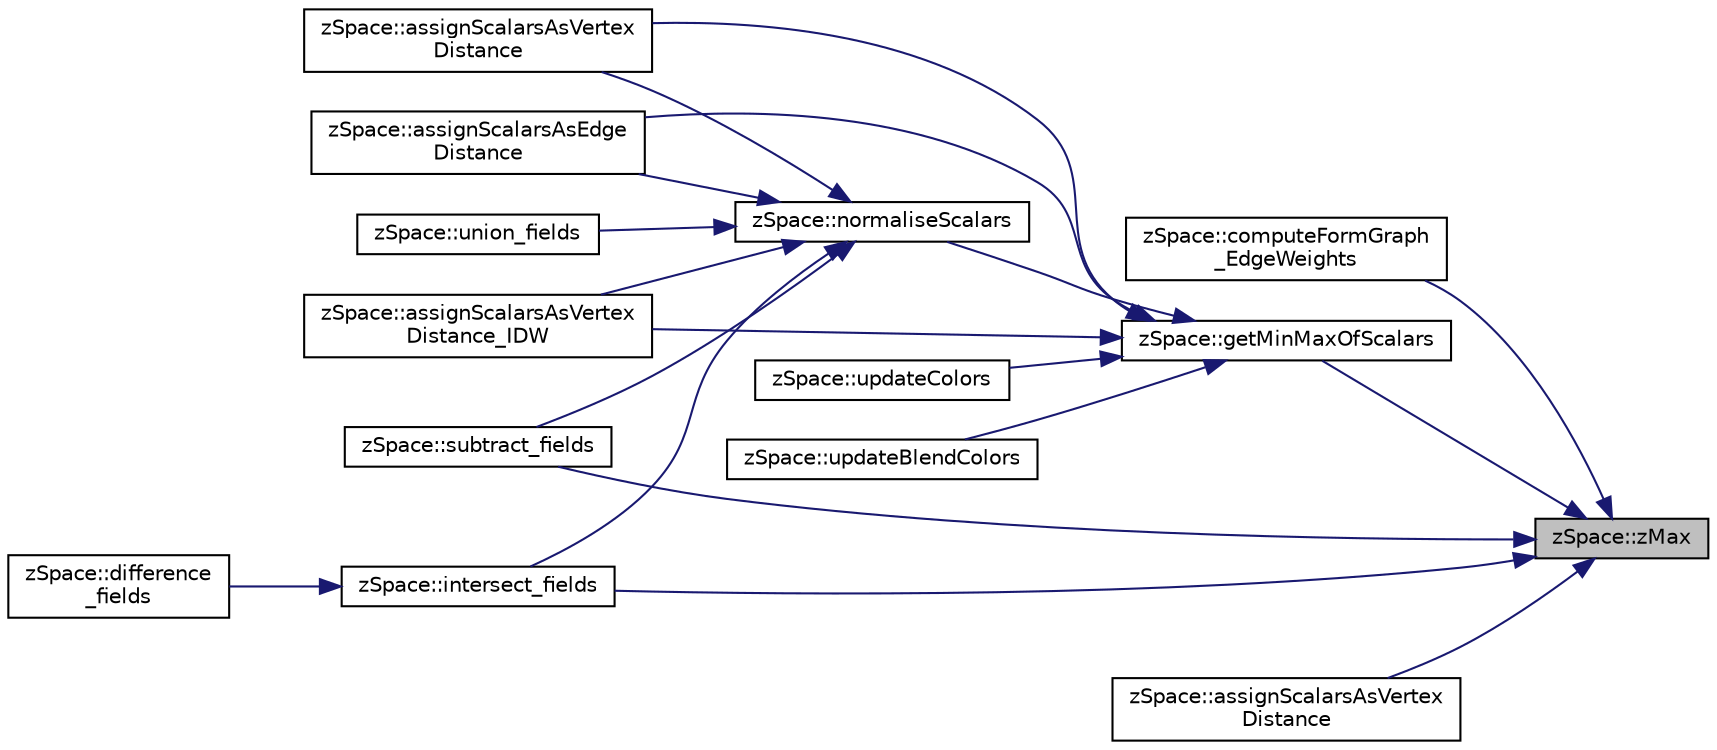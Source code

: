 digraph "zSpace::zMax"
{
 // LATEX_PDF_SIZE
  edge [fontname="Helvetica",fontsize="10",labelfontname="Helvetica",labelfontsize="10"];
  node [fontname="Helvetica",fontsize="10",shape=record];
  rankdir="RL";
  Node78 [label="zSpace::zMax",height=0.2,width=0.4,color="black", fillcolor="grey75", style="filled", fontcolor="black",tooltip="This method returns the maximum of the two input values."];
  Node78 -> Node79 [dir="back",color="midnightblue",fontsize="10",style="solid",fontname="Helvetica"];
  Node79 [label="zSpace::computeFormGraph\l_EdgeWeights",height=0.2,width=0.4,color="black", fillcolor="white", style="filled",URL="$group__z_polytopal.html#ga99afc82e0233ac5ab8729972e84b4d31",tooltip="This method computes the form graph edge weights based on the force volume mesh face areas."];
  Node78 -> Node80 [dir="back",color="midnightblue",fontsize="10",style="solid",fontname="Helvetica"];
  Node80 [label="zSpace::getMinMaxOfScalars",height=0.2,width=0.4,color="black", fillcolor="white", style="filled",URL="$group__z_field_utilities.html#ga9ff370b9c2198d7f4a19d3ebbe75529f",tooltip="This method computes the min and max scalar values at the given Scalars buffer."];
  Node80 -> Node81 [dir="back",color="midnightblue",fontsize="10",style="solid",fontname="Helvetica"];
  Node81 [label="zSpace::normaliseScalars",height=0.2,width=0.4,color="black", fillcolor="white", style="filled",URL="$group__z_field_utilities.html#ga524f0acafcab3796882c6cd327564965",tooltip="This method normalises the scalar values at the given field buffer."];
  Node81 -> Node82 [dir="back",color="midnightblue",fontsize="10",style="solid",fontname="Helvetica"];
  Node82 [label="zSpace::assignScalarsAsVertex\lDistance_IDW",height=0.2,width=0.4,color="black", fillcolor="white", style="filled",URL="$group__z_field2_d_utilities.html#gac6ab9a8d6ef76617f7abcb73d33163fa",tooltip="This method computes a inverse weighted distance field from the input mesh vertex positions."];
  Node81 -> Node83 [dir="back",color="midnightblue",fontsize="10",style="solid",fontname="Helvetica"];
  Node83 [label="zSpace::assignScalarsAsVertex\lDistance",height=0.2,width=0.4,color="black", fillcolor="white", style="filled",URL="$group__z_field2_d_utilities.html#ga28516c1df87b7ab952dfefb60e2d3921",tooltip="This method creates a vertex distance Field from the input mesh vertex positions."];
  Node81 -> Node84 [dir="back",color="midnightblue",fontsize="10",style="solid",fontname="Helvetica"];
  Node84 [label="zSpace::assignScalarsAsEdge\lDistance",height=0.2,width=0.4,color="black", fillcolor="white", style="filled",URL="$group__z_field2_d_utilities.html#gae0e4895a659cd46728f0f9d13adf58ed",tooltip="This method creates a edge distance Field from the input mesh."];
  Node81 -> Node85 [dir="back",color="midnightblue",fontsize="10",style="solid",fontname="Helvetica"];
  Node85 [label="zSpace::union_fields",height=0.2,width=0.4,color="black", fillcolor="white", style="filled",URL="$group__z_field2_d_utilities.html#gae68c3cc003ddb91163a995e1235c938b",tooltip="This method creates a union of the fields at the input buffers and stores them in the result buffer."];
  Node81 -> Node86 [dir="back",color="midnightblue",fontsize="10",style="solid",fontname="Helvetica"];
  Node86 [label="zSpace::subtract_fields",height=0.2,width=0.4,color="black", fillcolor="white", style="filled",URL="$group__z_field2_d_utilities.html#ga92ff3f50a3ac8669fdd2417a5f8ac611",tooltip="This method creates a subtraction of the fields at the input buffers and stores them in the result bu..."];
  Node81 -> Node87 [dir="back",color="midnightblue",fontsize="10",style="solid",fontname="Helvetica"];
  Node87 [label="zSpace::intersect_fields",height=0.2,width=0.4,color="black", fillcolor="white", style="filled",URL="$group__z_field2_d_utilities.html#ga65f46131efc2cbe876ba5d4384d76dd9",tooltip="This method creates a intersect of the fields at the input buffers and stores them in the result buff..."];
  Node87 -> Node88 [dir="back",color="midnightblue",fontsize="10",style="solid",fontname="Helvetica"];
  Node88 [label="zSpace::difference\l_fields",height=0.2,width=0.4,color="black", fillcolor="white", style="filled",URL="$group__z_field2_d_utilities.html#ga19783b321eeeebfef2f3d5a0388c2278",tooltip="This method creates a difference of the fields at the input buffers and stores them in the result buf..."];
  Node80 -> Node82 [dir="back",color="midnightblue",fontsize="10",style="solid",fontname="Helvetica"];
  Node80 -> Node83 [dir="back",color="midnightblue",fontsize="10",style="solid",fontname="Helvetica"];
  Node80 -> Node84 [dir="back",color="midnightblue",fontsize="10",style="solid",fontname="Helvetica"];
  Node80 -> Node89 [dir="back",color="midnightblue",fontsize="10",style="solid",fontname="Helvetica"];
  Node89 [label="zSpace::updateColors",height=0.2,width=0.4,color="black", fillcolor="white", style="filled",URL="$group__z_field2_d_utilities.html#gaa729c665b3b653a45b8d18366cb0db16",tooltip="This method updates the color values of the field mesh based on the scalar values...."];
  Node80 -> Node90 [dir="back",color="midnightblue",fontsize="10",style="solid",fontname="Helvetica"];
  Node90 [label="zSpace::updateBlendColors",height=0.2,width=0.4,color="black", fillcolor="white", style="filled",URL="$group__z_field2_d_utilities.html#ga3bb0d7e6c79864a2448cfcdab850d53a",tooltip="This method updates the color values of the field mesh based on the scalar values."];
  Node78 -> Node91 [dir="back",color="midnightblue",fontsize="10",style="solid",fontname="Helvetica"];
  Node91 [label="zSpace::assignScalarsAsVertex\lDistance",height=0.2,width=0.4,color="black", fillcolor="white", style="filled",URL="$group__z_field2_d_utilities.html#ga4b304f57284b5f4a4907fcf3c8455570",tooltip="This method creates a vertex distance Field from the input vector of zVector positions."];
  Node78 -> Node86 [dir="back",color="midnightblue",fontsize="10",style="solid",fontname="Helvetica"];
  Node78 -> Node87 [dir="back",color="midnightblue",fontsize="10",style="solid",fontname="Helvetica"];
}
